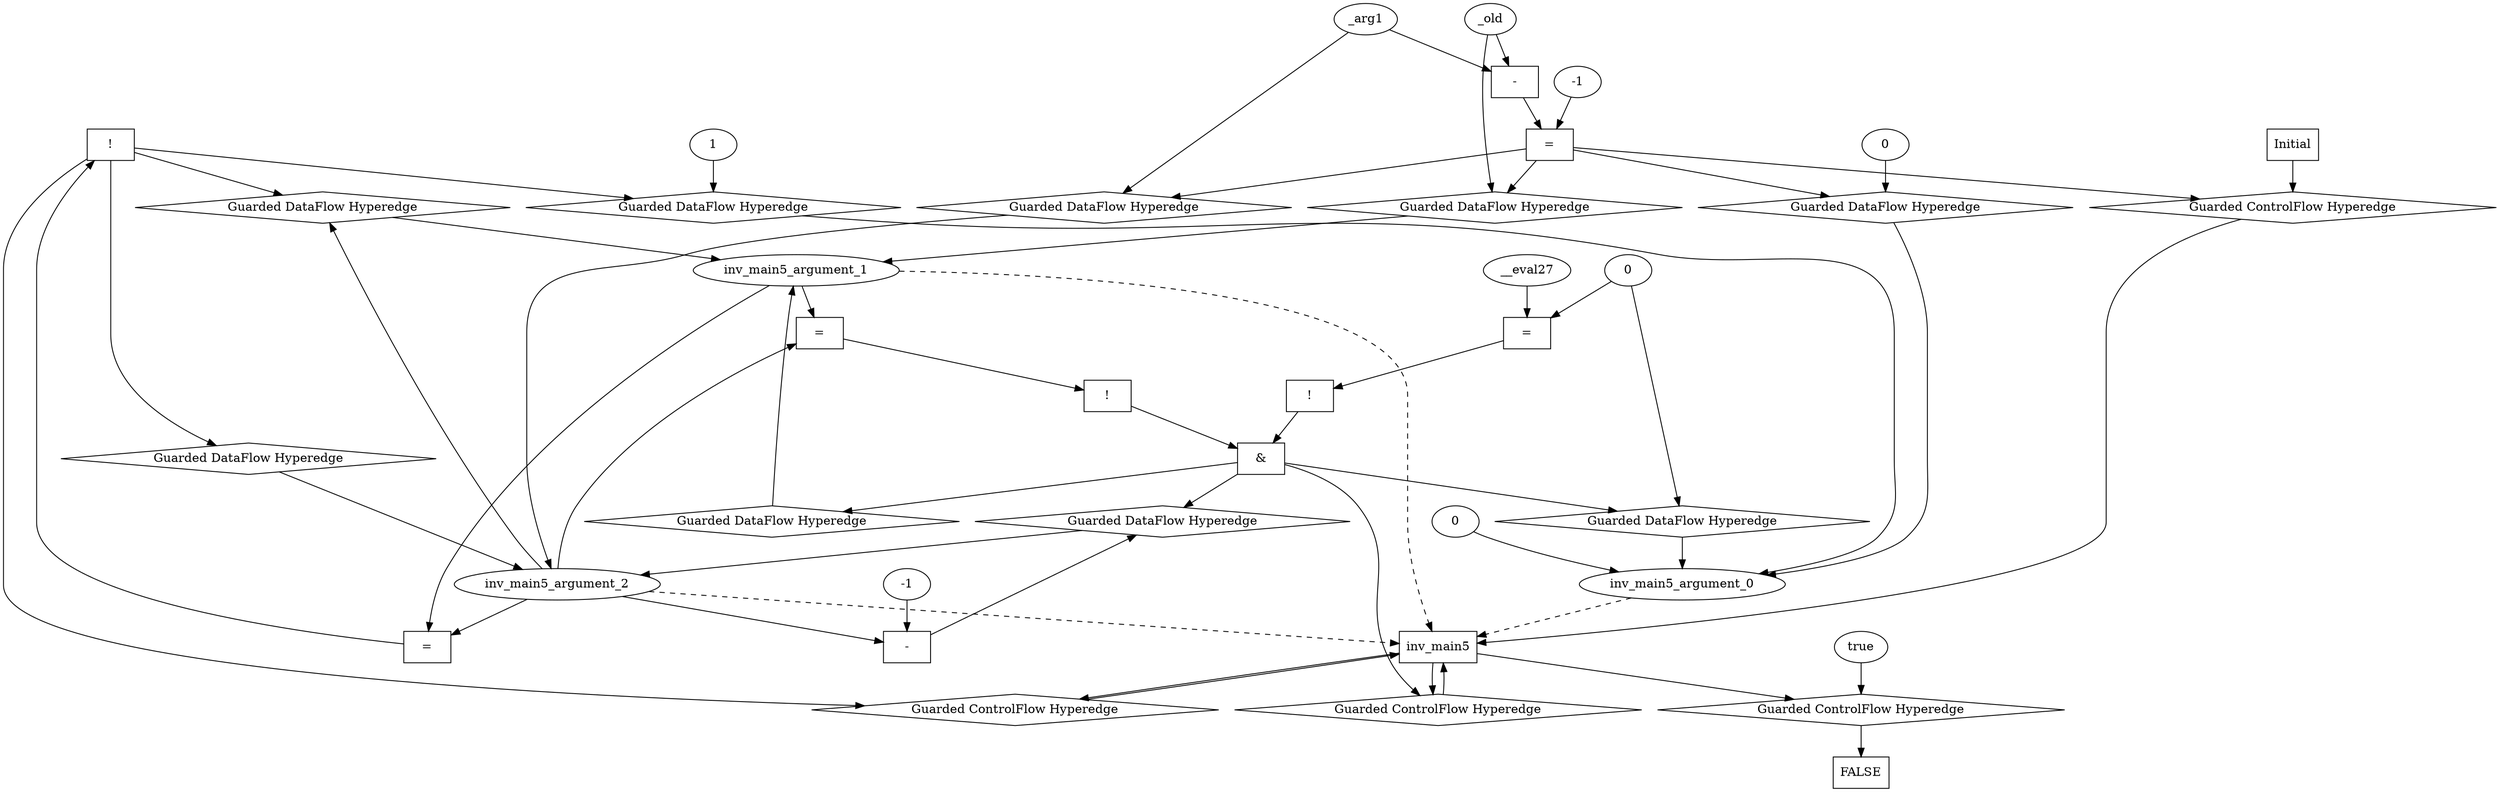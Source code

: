 digraph dag {
inv_main5 [label="inv_main5" shape="rect"];
FALSE [label="FALSE" shape="rect"];
Initial [label="Initial" shape="rect"];
ControlFowHyperEdge_0 [label="Guarded ControlFlow Hyperedge" shape="diamond"];
Initial -> ControlFowHyperEdge_0[label=""]
ControlFowHyperEdge_0 -> inv_main5[label=""]
ControlFowHyperEdge_1 [label="Guarded ControlFlow Hyperedge" shape="diamond"];
inv_main5 -> ControlFowHyperEdge_1[label=""]
ControlFowHyperEdge_1 -> inv_main5[label=""]
ControlFowHyperEdge_2 [label="Guarded ControlFlow Hyperedge" shape="diamond"];
inv_main5 -> ControlFowHyperEdge_2[label=""]
ControlFowHyperEdge_2 -> inv_main5[label=""]
ControlFowHyperEdge_3 [label="Guarded ControlFlow Hyperedge" shape="diamond"];
inv_main5 -> ControlFowHyperEdge_3[label=""]
ControlFowHyperEdge_3 -> FALSE[label=""]
inv_main5_argument_0 [label="inv_main5_argument_0" shape="oval"];
inv_main5_argument_0 -> inv_main5[label="" style="dashed"]
inv_main5_argument_1 [label="inv_main5_argument_1" shape="oval"];
inv_main5_argument_1 -> inv_main5[label="" style="dashed"]
inv_main5_argument_2 [label="inv_main5_argument_2" shape="oval"];
inv_main5_argument_2 -> inv_main5[label="" style="dashed"]

xxxinv_main5___Initial_0xxxguard_0_node_0 [label="=" shape="rect"];
xxxinv_main5___Initial_0xxxguard_0_node_1 [label="-" shape="rect"];
xxxinv_main5___Initial_0xxxguard_0_node_4 [label="-1"];
xxxinv_main5___Initial_0xxxguard_0_node_1->xxxinv_main5___Initial_0xxxguard_0_node_0
xxxinv_main5___Initial_0xxxguard_0_node_4->xxxinv_main5___Initial_0xxxguard_0_node_0
xxxinv_main5___Initial_0xxxdataFlow1_node_0->xxxinv_main5___Initial_0xxxguard_0_node_1
xxxinv_main5___Initial_0xxxdataFlow2_node_0->xxxinv_main5___Initial_0xxxguard_0_node_1

xxxinv_main5___Initial_0xxxguard_0_node_0->ControlFowHyperEdge_0 [label=""];
xxxinv_main5___Initial_0xxxdataFlow_0_node_0 [label="0"];

xxxinv_main5___Initial_0xxxdataFlow_0_node_0->DataFowHyperEdge_0_inv_main5_argument_0 [label=""];
xxxinv_main5___Initial_0xxxdataFlow1_node_0 [label="_old"];

xxxinv_main5___Initial_0xxxdataFlow1_node_0->DataFowHyperEdge_0_inv_main5_argument_1 [label=""];
xxxinv_main5___Initial_0xxxdataFlow2_node_0 [label="_arg1"];

xxxinv_main5___Initial_0xxxdataFlow2_node_0->DataFowHyperEdge_0_inv_main5_argument_2 [label=""];
xxxinv_main5___inv_main5_1xxxguard_0_node_0 [label="!" shape="rect"];
xxxinv_main5___inv_main5_1xxxguard_0_node_1 [label="=" shape="rect"];
xxxinv_main5___inv_main5_1xxxguard_0_node_1->xxxinv_main5___inv_main5_1xxxguard_0_node_0
inv_main5_argument_2->xxxinv_main5___inv_main5_1xxxguard_0_node_1
inv_main5_argument_1->xxxinv_main5___inv_main5_1xxxguard_0_node_1

xxxinv_main5___inv_main5_1xxxguard_0_node_0->ControlFowHyperEdge_1 [label=""];
xxxinv_main5___inv_main5_1xxxdataFlow_0_node_0 [label="1"];

xxxinv_main5___inv_main5_1xxxdataFlow_0_node_0->DataFowHyperEdge_1_inv_main5_argument_0 [label=""];

inv_main5_argument_2->DataFowHyperEdge_1_inv_main5_argument_1 [label=""];
xxxinv_main5___inv_main5_2xxx_and [label="&" shape="rect"];
xxxinv_main5___inv_main5_2xxxguard_0_node_0 [label="!" shape="rect"];
xxxinv_main5___inv_main5_2xxxguard_0_node_1 [label="=" shape="rect"];
xxxinv_main5___inv_main5_2xxxguard_0_node_2 [label="__eval27"];
xxxinv_main5___inv_main5_2xxxguard_0_node_1->xxxinv_main5___inv_main5_2xxxguard_0_node_0
xxxinv_main5___inv_main5_2xxxguard_0_node_2->xxxinv_main5___inv_main5_2xxxguard_0_node_1
xxxinv_main5___inv_main5_2xxxdataFlow_0_node_0->xxxinv_main5___inv_main5_2xxxguard_0_node_1

xxxinv_main5___inv_main5_2xxxguard_0_node_0->xxxinv_main5___inv_main5_2xxx_and [label=""];
xxxinv_main5___inv_main5_2xxxguard1_node_0 [label="!" shape="rect"];
xxxinv_main5___inv_main5_2xxxguard1_node_1 [label="=" shape="rect"];
xxxinv_main5___inv_main5_2xxxguard1_node_1->xxxinv_main5___inv_main5_2xxxguard1_node_0
inv_main5_argument_2->xxxinv_main5___inv_main5_2xxxguard1_node_1
inv_main5_argument_1->xxxinv_main5___inv_main5_2xxxguard1_node_1

xxxinv_main5___inv_main5_2xxxguard1_node_0->xxxinv_main5___inv_main5_2xxx_and [label=""];
xxxinv_main5___inv_main5_2xxx_and->ControlFowHyperEdge_2 [label=""];
xxxinv_main5___inv_main5_2xxxdataFlow_0_node_0 [label="0"];

xxxinv_main5___inv_main5_2xxxdataFlow_0_node_0->DataFowHyperEdge_2_inv_main5_argument_0 [label=""];
xxxinv_main5___inv_main5_2xxxdataFlow1_node_0 [label="-" shape="rect"];
xxxinv_main5___inv_main5_2xxxdataFlow1_node_2 [label="-1"];
inv_main5_argument_2->xxxinv_main5___inv_main5_2xxxdataFlow1_node_0
xxxinv_main5___inv_main5_2xxxdataFlow1_node_2->xxxinv_main5___inv_main5_2xxxdataFlow1_node_0

xxxinv_main5___inv_main5_2xxxdataFlow1_node_0->DataFowHyperEdge_2_inv_main5_argument_2 [label=""];
xxxFALSE___inv_main5_3xxxguard_0_node_0 [label="true"];

xxxFALSE___inv_main5_3xxxguard_0_node_0->ControlFowHyperEdge_3 [label=""];
DataFowHyperEdge_0_inv_main5_argument_0 [label="Guarded DataFlow Hyperedge" shape="diamond"];
DataFowHyperEdge_0_inv_main5_argument_0 -> inv_main5_argument_0[label=""]
xxxinv_main5___Initial_0xxxguard_0_node_0 -> DataFowHyperEdge_0_inv_main5_argument_0[label=""]
DataFowHyperEdge_0_inv_main5_argument_1 [label="Guarded DataFlow Hyperedge" shape="diamond"];
DataFowHyperEdge_0_inv_main5_argument_1 -> inv_main5_argument_1[label=""]
xxxinv_main5___Initial_0xxxguard_0_node_0 -> DataFowHyperEdge_0_inv_main5_argument_1[label=""]
DataFowHyperEdge_0_inv_main5_argument_2 [label="Guarded DataFlow Hyperedge" shape="diamond"];
DataFowHyperEdge_0_inv_main5_argument_2 -> inv_main5_argument_2[label=""]
xxxinv_main5___Initial_0xxxguard_0_node_0 -> DataFowHyperEdge_0_inv_main5_argument_2[label=""]
DataFowHyperEdge_1_inv_main5_argument_0 [label="Guarded DataFlow Hyperedge" shape="diamond"];
DataFowHyperEdge_1_inv_main5_argument_0 -> inv_main5_argument_0[label=""]
xxxinv_main5___inv_main5_1xxxguard_0_node_0 -> DataFowHyperEdge_1_inv_main5_argument_0[label=""]
DataFowHyperEdge_1_inv_main5_argument_1 [label="Guarded DataFlow Hyperedge" shape="diamond"];
DataFowHyperEdge_1_inv_main5_argument_1 -> inv_main5_argument_1[label=""]
xxxinv_main5___inv_main5_1xxxguard_0_node_0 -> DataFowHyperEdge_1_inv_main5_argument_1[label=""]
DataFowHyperEdge_1_inv_main5_argument_2 [label="Guarded DataFlow Hyperedge" shape="diamond"];
DataFowHyperEdge_1_inv_main5_argument_2 -> inv_main5_argument_2[label=""]
xxxinv_main5___inv_main5_1xxxguard_0_node_0 -> DataFowHyperEdge_1_inv_main5_argument_2[label=""]
DataFowHyperEdge_2_inv_main5_argument_0 [label="Guarded DataFlow Hyperedge" shape="diamond"];
DataFowHyperEdge_2_inv_main5_argument_0 -> inv_main5_argument_0[label=""]
xxxinv_main5___inv_main5_2xxx_and -> DataFowHyperEdge_2_inv_main5_argument_0[label=""]
DataFowHyperEdge_2_inv_main5_argument_1 [label="Guarded DataFlow Hyperedge" shape="diamond"];
DataFowHyperEdge_2_inv_main5_argument_1 -> inv_main5_argument_1[label=""]
xxxinv_main5___inv_main5_2xxx_and -> DataFowHyperEdge_2_inv_main5_argument_1[label=""]
DataFowHyperEdge_2_inv_main5_argument_2 [label="Guarded DataFlow Hyperedge" shape="diamond"];
DataFowHyperEdge_2_inv_main5_argument_2 -> inv_main5_argument_2[label=""]
xxxinv_main5___inv_main5_2xxx_and -> DataFowHyperEdge_2_inv_main5_argument_2[label=""]
"xxxFALSE___inv_main5_3xxxinv_main5_argument_0_constant_0" [label="0"];
"xxxFALSE___inv_main5_3xxxinv_main5_argument_0_constant_0"->inv_main5_argument_0 [label=""];
}

